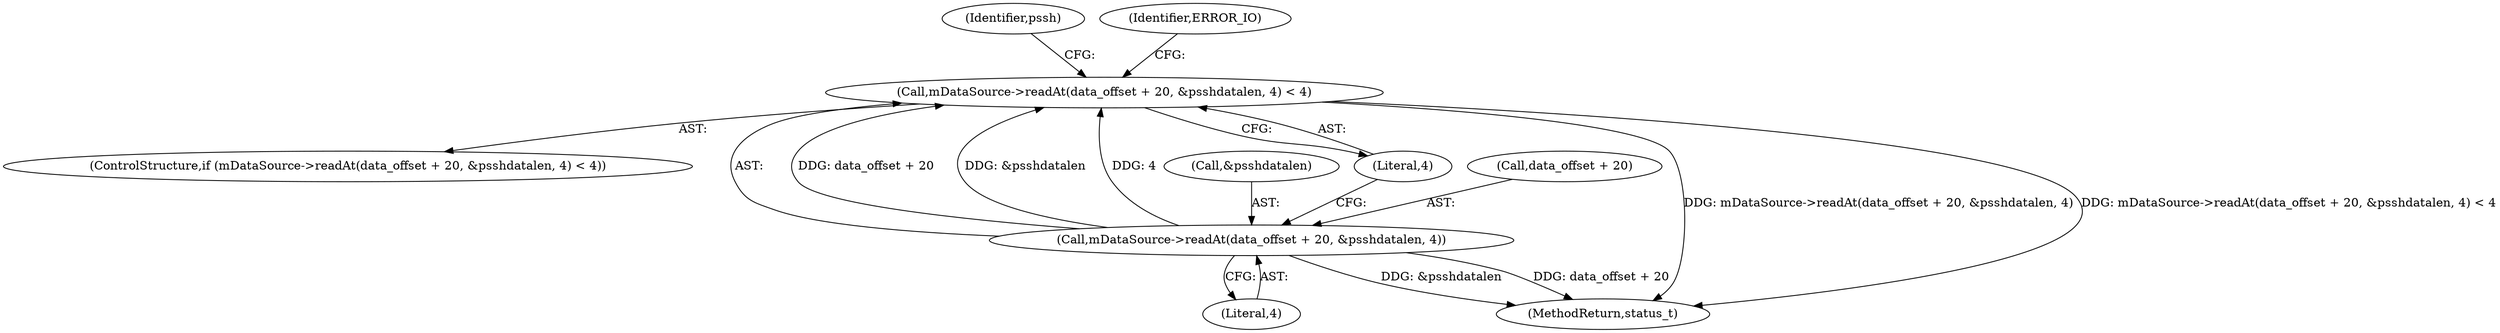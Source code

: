 digraph "0_Android_8a3a2f6ea7defe1a81bb32b3c9f3537f84749b9d@API" {
"1001191" [label="(Call,mDataSource->readAt(data_offset + 20, &psshdatalen, 4) < 4)"];
"1001192" [label="(Call,mDataSource->readAt(data_offset + 20, &psshdatalen, 4))"];
"1001196" [label="(Call,&psshdatalen)"];
"1001190" [label="(ControlStructure,if (mDataSource->readAt(data_offset + 20, &psshdatalen, 4) < 4))"];
"1001198" [label="(Literal,4)"];
"1001192" [label="(Call,mDataSource->readAt(data_offset + 20, &psshdatalen, 4))"];
"1001199" [label="(Literal,4)"];
"1001205" [label="(Identifier,pssh)"];
"1001193" [label="(Call,data_offset + 20)"];
"1001202" [label="(Identifier,ERROR_IO)"];
"1001191" [label="(Call,mDataSource->readAt(data_offset + 20, &psshdatalen, 4) < 4)"];
"1003903" [label="(MethodReturn,status_t)"];
"1001191" -> "1001190"  [label="AST: "];
"1001191" -> "1001199"  [label="CFG: "];
"1001192" -> "1001191"  [label="AST: "];
"1001199" -> "1001191"  [label="AST: "];
"1001202" -> "1001191"  [label="CFG: "];
"1001205" -> "1001191"  [label="CFG: "];
"1001191" -> "1003903"  [label="DDG: mDataSource->readAt(data_offset + 20, &psshdatalen, 4)"];
"1001191" -> "1003903"  [label="DDG: mDataSource->readAt(data_offset + 20, &psshdatalen, 4) < 4"];
"1001192" -> "1001191"  [label="DDG: data_offset + 20"];
"1001192" -> "1001191"  [label="DDG: &psshdatalen"];
"1001192" -> "1001191"  [label="DDG: 4"];
"1001192" -> "1001198"  [label="CFG: "];
"1001193" -> "1001192"  [label="AST: "];
"1001196" -> "1001192"  [label="AST: "];
"1001198" -> "1001192"  [label="AST: "];
"1001199" -> "1001192"  [label="CFG: "];
"1001192" -> "1003903"  [label="DDG: &psshdatalen"];
"1001192" -> "1003903"  [label="DDG: data_offset + 20"];
}
